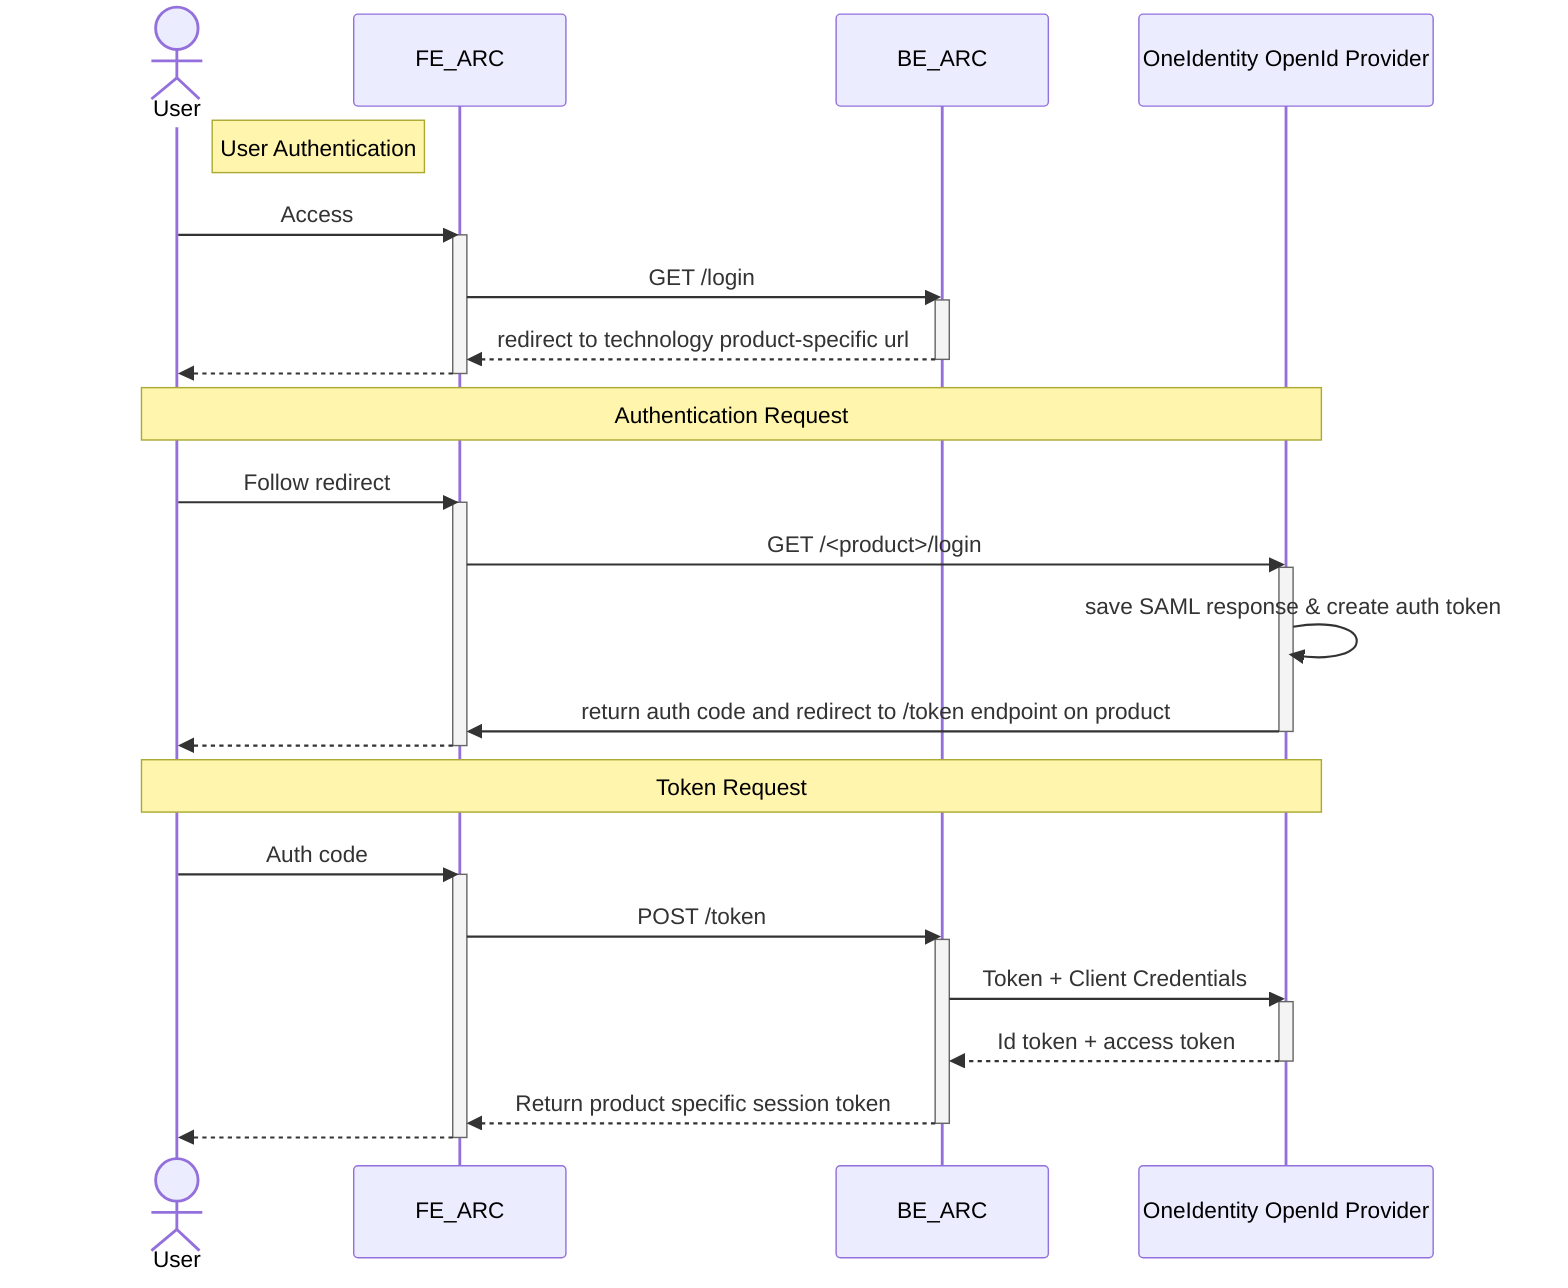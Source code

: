 sequenceDiagram
actor User
participant FE_ARC
participant BE_ARC
participant OneIdentity OpenId Provider

note right of User: User Authentication

    User ->> FE_ARC : Access
    activate FE_ARC
        FE_ARC ->> BE_ARC : GET /login
        activate BE_ARC
            BE_ARC -->> FE_ARC : redirect to technology product-specific url
        deactivate BE_ARC
        FE_ARC -->> User : #
    deactivate FE_ARC
note over User, OneIdentity OpenId Provider: Authentication Request
    User ->> FE_ARC : Follow redirect
    activate FE_ARC
		FE_ARC ->> OneIdentity OpenId Provider : GET /<product>/login
        activate OneIdentity OpenId Provider
            OneIdentity OpenId Provider ->> OneIdentity OpenId Provider : save SAML response & create auth token
            OneIdentity OpenId Provider ->> FE_ARC : return auth code and redirect to /token endpoint on product
        deactivate OneIdentity OpenId Provider
        FE_ARC -->> User : #
    deactivate FE_ARC

note over User, OneIdentity OpenId Provider: Token Request
    User ->> FE_ARC : Auth code
    activate FE_ARC
        FE_ARC ->> BE_ARC : POST /token
        activate BE_ARC
            BE_ARC ->> OneIdentity OpenId Provider : Token + Client Credentials
                activate OneIdentity OpenId Provider
                    OneIdentity OpenId Provider -->> BE_ARC : Id token + access token
                deactivate OneIdentity OpenId Provider
            BE_ARC -->> FE_ARC : Return product specific session token
        deactivate BE_ARC
        FE_ARC -->> User : #
    deactivate FE_ARC